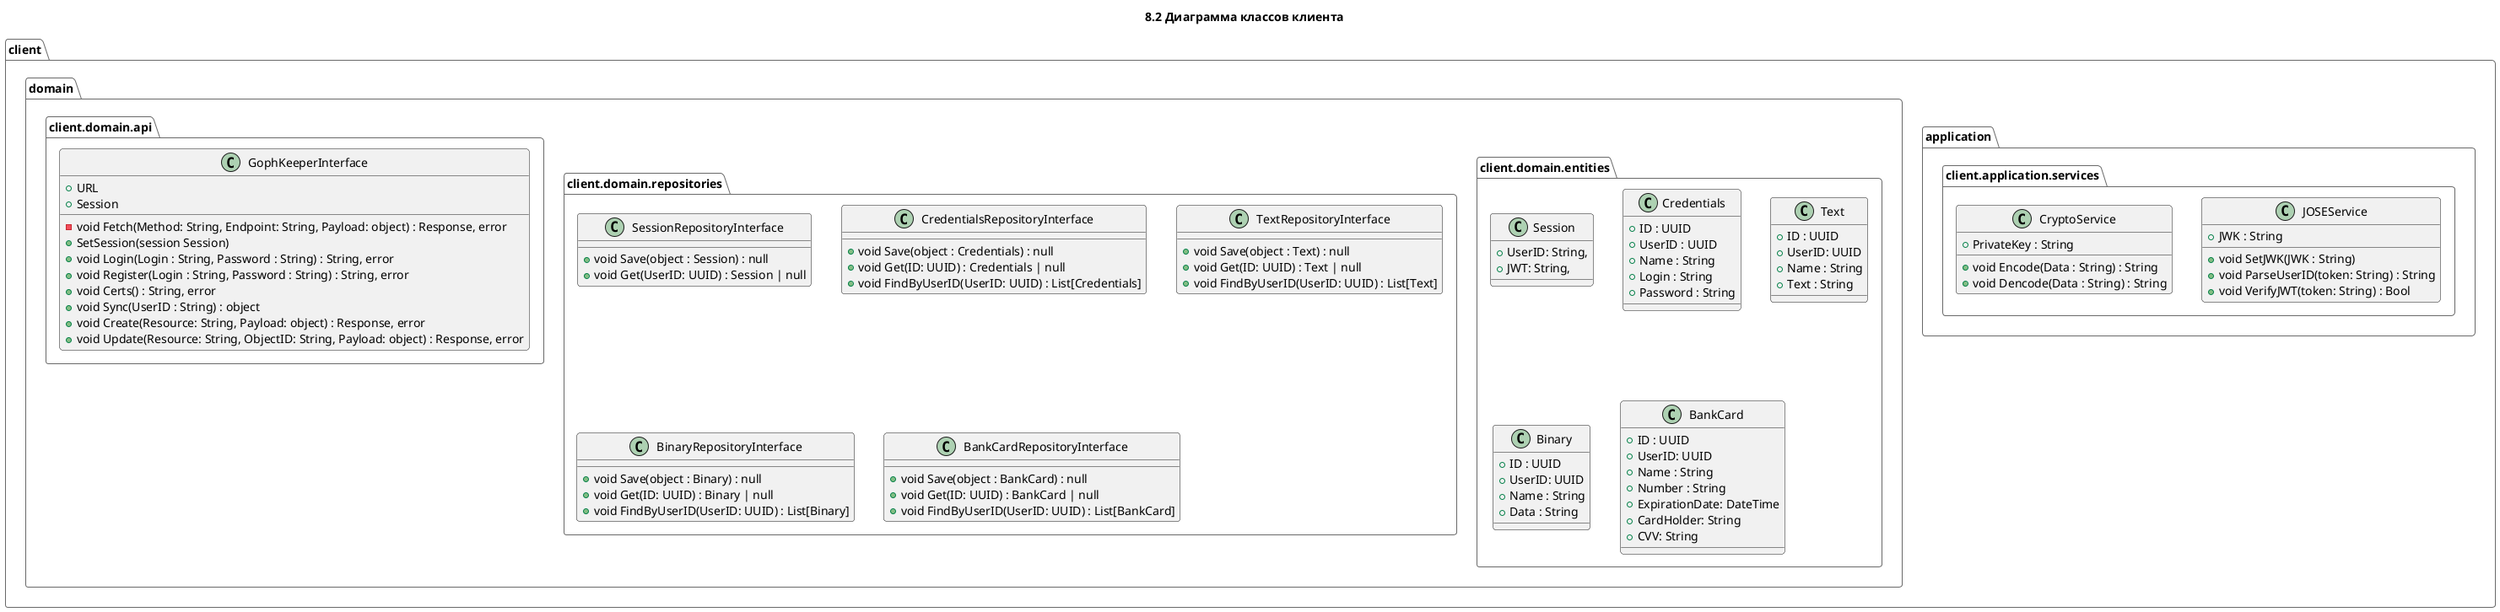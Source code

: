 @startuml
!theme vibrant
title: 8.2 Диаграмма классов клиента

namespace client {
    namespace application {
        namespace services {}
    }

    namespace domain {
        namespace entities {}
        namespace repositories {}
        namespace api {}
    }
}

class client.domain.entities.Session {
    + UserID: String,
    + JWT: String,
}

class client.domain.entities.Credentials {
    + ID : UUID
    + UserID : UUID
    + Name : String
    + Login : String
    + Password : String
}

class client.domain.entities.Text {
    + ID : UUID
    + UserID: UUID
    + Name : String
    + Text : String
}

class client.domain.entities.Binary {
    + ID : UUID
    + UserID: UUID
    + Name : String
    + Data : String
}

class client.domain.entities.BankCard {
    + ID : UUID
    + UserID: UUID
    + Name : String
    + Number : String
    + ExpirationDate: DateTime
    + CardHolder: String
    + CVV: String
}

class client.domain.repositories.SessionRepositoryInterface {
    + void Save(object : Session) : null
    + void Get(UserID: UUID) : Session | null
}

class client.domain.repositories.CredentialsRepositoryInterface {
    + void Save(object : Credentials) : null
    + void Get(ID: UUID) : Credentials | null
    + void FindByUserID(UserID: UUID) : List[Credentials]
}

class client.domain.repositories.TextRepositoryInterface {
    + void Save(object : Text) : null
    + void Get(ID: UUID) : Text | null
    + void FindByUserID(UserID: UUID) : List[Text]
}

class client.domain.repositories.BinaryRepositoryInterface {
    + void Save(object : Binary) : null
    + void Get(ID: UUID) : Binary | null
    + void FindByUserID(UserID: UUID) : List[Binary]
}

class client.domain.repositories.BankCardRepositoryInterface {
    + void Save(object : BankCard) : null
    + void Get(ID: UUID) : BankCard | null
    + void FindByUserID(UserID: UUID) : List[BankCard]
}

class client.domain.api.GophKeeperInterface {
    + URL
    + Session
    - void Fetch(Method: String, Endpoint: String, Payload: object) : Response, error
    + SetSession(session Session)
    + void Login(Login : String, Password : String) : String, error
    + void Register(Login : String, Password : String) : String, error
    + void Certs() : String, error
    + void Sync(UserID : String) : object
    + void Create(Resource: String, Payload: object) : Response, error
    + void Update(Resource: String, ObjectID: String, Payload: object) : Response, error
}


class client.application.services.JOSEService {
    + JWK : String
    + void SetJWK(JWK : String)
    + void ParseUserID(token: String) : String
    + void VerifyJWT(token: String) : Bool
}

class client.application.services.CryptoService {
    + PrivateKey : String
    + void Encode(Data : String) : String
    + void Dencode(Data : String) : String
}


@enduml
